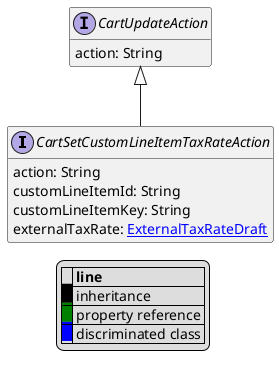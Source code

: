 @startuml

hide empty fields
hide empty methods
legend
|= |= line |
|<back:black>   </back>| inheritance |
|<back:green>   </back>| property reference |
|<back:blue>   </back>| discriminated class |
endlegend
interface CartSetCustomLineItemTaxRateAction [[CartSetCustomLineItemTaxRateAction.svg]] extends CartUpdateAction {
    action: String
    customLineItemId: String
    customLineItemKey: String
    externalTaxRate: [[ExternalTaxRateDraft.svg ExternalTaxRateDraft]]
}
interface CartUpdateAction [[CartUpdateAction.svg]]  {
    action: String
}





@enduml

